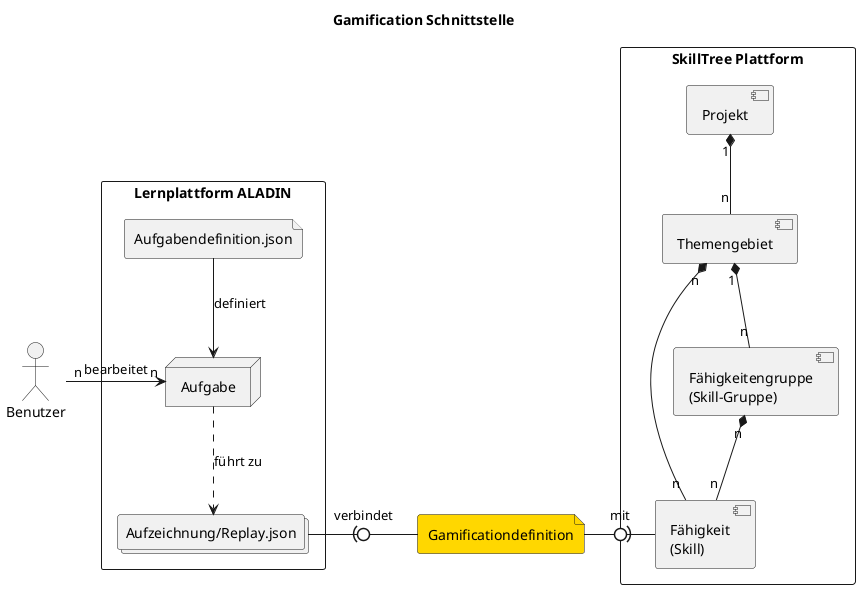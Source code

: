 @startuml communication_interfaces

'skinparam monochrome true

title "Gamification Schnittstelle"

"Benutzer" as U

rectangle "Lernplattform ALADIN" {
  file "Aufgabendefinition.json" as TD
  node "Aufgabe" as T
  collections "Aufzeichnung/Replay.json" as RP
}

file "Gamificationdefinition" as GD #gold

rectangle "SkillTree Plattform" {
  [Projekt]
  [Themengebiet]
  [Fähigkeitengruppe\n(Skill-Gruppe)] as SG
  [Fähigkeit\n(Skill)] as S
}
TD --> T : definiert
T "n" <-l- "n" U : bearbeitet
T ..> RP : führt zu
RP -right(0- GD : verbindet
GD -right0)- S: mit
[Projekt] "1" *-- "n" [Themengebiet]
[Themengebiet] "1" *-- "n" SG
SG "n" *-- "n" S
[Themengebiet] "n" *-- "n" S

@enduml